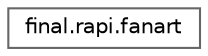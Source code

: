 digraph "Graphical Class Hierarchy"
{
 // LATEX_PDF_SIZE
  bgcolor="transparent";
  edge [fontname=Helvetica,fontsize=10,labelfontname=Helvetica,labelfontsize=10];
  node [fontname=Helvetica,fontsize=10,shape=box,height=0.2,width=0.4];
  rankdir="LR";
  Node0 [label="final.rapi.fanart",height=0.2,width=0.4,color="grey40", fillcolor="white", style="filled",URL="$d5/d46/classfinal_1_1rapi_1_1fanart.html",tooltip=" "];
}
